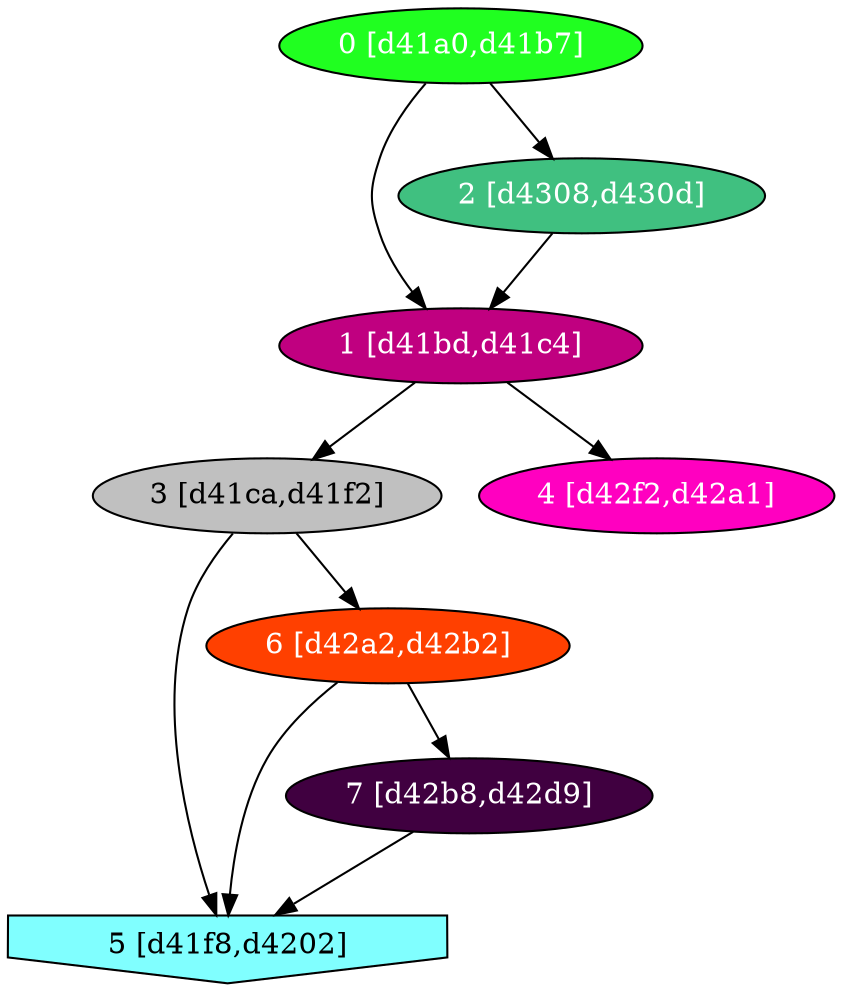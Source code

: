 diGraph libnss3{
	libnss3_0  [style=filled fillcolor="#20FF20" fontcolor="#ffffff" shape=oval label="0 [d41a0,d41b7]"]
	libnss3_1  [style=filled fillcolor="#C00080" fontcolor="#ffffff" shape=oval label="1 [d41bd,d41c4]"]
	libnss3_2  [style=filled fillcolor="#40C080" fontcolor="#ffffff" shape=oval label="2 [d4308,d430d]"]
	libnss3_3  [style=filled fillcolor="#C0C0C0" fontcolor="#000000" shape=oval label="3 [d41ca,d41f2]"]
	libnss3_4  [style=filled fillcolor="#FF00C0" fontcolor="#ffffff" shape=oval label="4 [d42f2,d42a1]"]
	libnss3_5  [style=filled fillcolor="#80FFFF" fontcolor="#000000" shape=invhouse label="5 [d41f8,d4202]"]
	libnss3_6  [style=filled fillcolor="#FF4000" fontcolor="#ffffff" shape=oval label="6 [d42a2,d42b2]"]
	libnss3_7  [style=filled fillcolor="#400040" fontcolor="#ffffff" shape=oval label="7 [d42b8,d42d9]"]

	libnss3_0 -> libnss3_1
	libnss3_0 -> libnss3_2
	libnss3_1 -> libnss3_3
	libnss3_1 -> libnss3_4
	libnss3_2 -> libnss3_1
	libnss3_3 -> libnss3_5
	libnss3_3 -> libnss3_6
	libnss3_6 -> libnss3_5
	libnss3_6 -> libnss3_7
	libnss3_7 -> libnss3_5
}